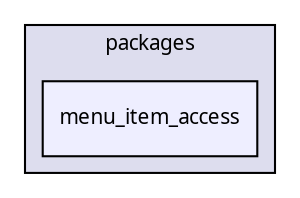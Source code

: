 digraph "packages/menu/packages/menu_item_access/" {
  compound=true
  node [ fontsize="10", fontname="FreeSans.ttf"];
  edge [ labelfontsize="10", labelfontname="FreeSans.ttf"];
  subgraph clusterdir_da6343c1e136b7d2ff4343f1820af44c {
    graph [ bgcolor="#ddddee", pencolor="black", label="packages" fontname="FreeSans.ttf", fontsize="10", URL="dir_da6343c1e136b7d2ff4343f1820af44c.html"]
  dir_d016ef8b41cce0933a5b1e00ba833909 [shape=box, label="menu_item_access", style="filled", fillcolor="#eeeeff", pencolor="black", URL="dir_d016ef8b41cce0933a5b1e00ba833909.html"];
  }
}
